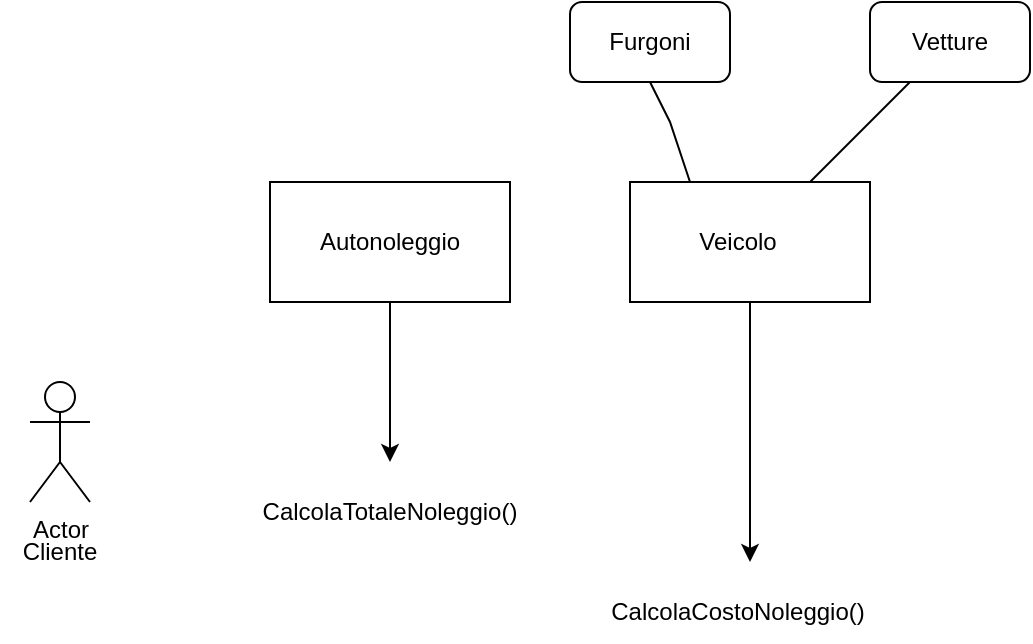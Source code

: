<mxfile version="26.0.13">
  <diagram name="Pagina-1" id="KF3mMEU2VkNs1QWPm8ZE">
    <mxGraphModel grid="1" page="1" gridSize="10" guides="1" tooltips="1" connect="1" arrows="1" fold="1" pageScale="1" pageWidth="827" pageHeight="1169" math="0" shadow="0">
      <root>
        <mxCell id="0" />
        <mxCell id="1" parent="0" />
        <mxCell id="0ioTHATd9AKernI3AEtk-1" value="" style="rounded=0;whiteSpace=wrap;html=1;" vertex="1" parent="1">
          <mxGeometry x="210" y="90" width="120" height="60" as="geometry" />
        </mxCell>
        <mxCell id="0ioTHATd9AKernI3AEtk-3" value="" style="rounded=0;whiteSpace=wrap;html=1;" vertex="1" parent="1">
          <mxGeometry x="390" y="90" width="120" height="60" as="geometry" />
        </mxCell>
        <mxCell id="0ioTHATd9AKernI3AEtk-4" value="Autonoleggio" style="text;html=1;align=center;verticalAlign=middle;whiteSpace=wrap;rounded=0;" vertex="1" parent="1">
          <mxGeometry x="240" y="105" width="60" height="30" as="geometry" />
        </mxCell>
        <mxCell id="0ioTHATd9AKernI3AEtk-8" value="Veicolo" style="text;html=1;align=center;verticalAlign=middle;whiteSpace=wrap;rounded=0;" vertex="1" parent="1">
          <mxGeometry x="414" y="105" width="60" height="30" as="geometry" />
        </mxCell>
        <mxCell id="0ioTHATd9AKernI3AEtk-11" value="Actor" style="shape=umlActor;verticalLabelPosition=bottom;verticalAlign=top;html=1;outlineConnect=0;" vertex="1" parent="1">
          <mxGeometry x="90" y="190" width="30" height="60" as="geometry" />
        </mxCell>
        <mxCell id="0ioTHATd9AKernI3AEtk-12" value="Cliente" style="text;html=1;align=center;verticalAlign=middle;whiteSpace=wrap;rounded=0;" vertex="1" parent="1">
          <mxGeometry x="75" y="260" width="60" height="30" as="geometry" />
        </mxCell>
        <mxCell id="0ioTHATd9AKernI3AEtk-13" value="" style="endArrow=classic;html=1;rounded=0;exitX=0.5;exitY=1;exitDx=0;exitDy=0;" edge="1" parent="1" source="0ioTHATd9AKernI3AEtk-1">
          <mxGeometry width="50" height="50" relative="1" as="geometry">
            <mxPoint x="250" y="210" as="sourcePoint" />
            <mxPoint x="270" y="230" as="targetPoint" />
          </mxGeometry>
        </mxCell>
        <mxCell id="0ioTHATd9AKernI3AEtk-15" value="CalcolaTotaleNoleggio()" style="text;html=1;align=center;verticalAlign=middle;whiteSpace=wrap;rounded=0;" vertex="1" parent="1">
          <mxGeometry x="240" y="240" width="60" height="30" as="geometry" />
        </mxCell>
        <mxCell id="0ioTHATd9AKernI3AEtk-17" value="CalcolaCostoNoleggio()" style="text;html=1;align=center;verticalAlign=middle;whiteSpace=wrap;rounded=0;" vertex="1" parent="1">
          <mxGeometry x="414" y="290" width="60" height="30" as="geometry" />
        </mxCell>
        <mxCell id="0ioTHATd9AKernI3AEtk-18" value="" style="endArrow=classic;html=1;rounded=0;exitX=0.5;exitY=1;exitDx=0;exitDy=0;" edge="1" parent="1" source="0ioTHATd9AKernI3AEtk-3">
          <mxGeometry width="50" height="50" relative="1" as="geometry">
            <mxPoint x="390" y="250" as="sourcePoint" />
            <mxPoint x="450" y="280" as="targetPoint" />
          </mxGeometry>
        </mxCell>
        <mxCell id="0ioTHATd9AKernI3AEtk-19" value="" style="endArrow=none;html=1;rounded=0;entryX=0.75;entryY=0;entryDx=0;entryDy=0;exitX=0.25;exitY=1;exitDx=0;exitDy=0;" edge="1" parent="1" source="0ioTHATd9AKernI3AEtk-20" target="0ioTHATd9AKernI3AEtk-3">
          <mxGeometry width="50" height="50" relative="1" as="geometry">
            <mxPoint x="510" y="60" as="sourcePoint" />
            <mxPoint x="440" y="200" as="targetPoint" />
          </mxGeometry>
        </mxCell>
        <mxCell id="0ioTHATd9AKernI3AEtk-23" value="Text" style="edgeLabel;html=1;align=center;verticalAlign=middle;resizable=0;points=[];" connectable="0" vertex="1" parent="0ioTHATd9AKernI3AEtk-19">
          <mxGeometry x="-0.233" y="-4" relative="1" as="geometry">
            <mxPoint x="42" y="-36" as="offset" />
          </mxGeometry>
        </mxCell>
        <mxCell id="0ioTHATd9AKernI3AEtk-20" value="" style="rounded=1;whiteSpace=wrap;html=1;" vertex="1" parent="1">
          <mxGeometry x="510" width="80" height="40" as="geometry" />
        </mxCell>
        <mxCell id="0ioTHATd9AKernI3AEtk-21" value="" style="endArrow=none;html=1;rounded=0;entryX=0.25;entryY=0;entryDx=0;entryDy=0;exitX=0.5;exitY=1;exitDx=0;exitDy=0;" edge="1" parent="1" source="0ioTHATd9AKernI3AEtk-22" target="0ioTHATd9AKernI3AEtk-3">
          <mxGeometry width="50" height="50" relative="1" as="geometry">
            <mxPoint x="200" y="40" as="sourcePoint" />
            <mxPoint x="440" y="80" as="targetPoint" />
            <Array as="points">
              <mxPoint x="410" y="60" />
            </Array>
          </mxGeometry>
        </mxCell>
        <mxCell id="0ioTHATd9AKernI3AEtk-22" value="" style="rounded=1;whiteSpace=wrap;html=1;" vertex="1" parent="1">
          <mxGeometry x="360" width="80" height="40" as="geometry" />
        </mxCell>
        <mxCell id="0ioTHATd9AKernI3AEtk-24" value="Furgoni" style="text;html=1;align=center;verticalAlign=middle;whiteSpace=wrap;rounded=0;" vertex="1" parent="1">
          <mxGeometry x="370" y="5" width="60" height="30" as="geometry" />
        </mxCell>
        <mxCell id="0ioTHATd9AKernI3AEtk-25" value="Vetture" style="text;html=1;align=center;verticalAlign=middle;whiteSpace=wrap;rounded=0;" vertex="1" parent="1">
          <mxGeometry x="520" y="5" width="60" height="30" as="geometry" />
        </mxCell>
      </root>
    </mxGraphModel>
  </diagram>
</mxfile>
